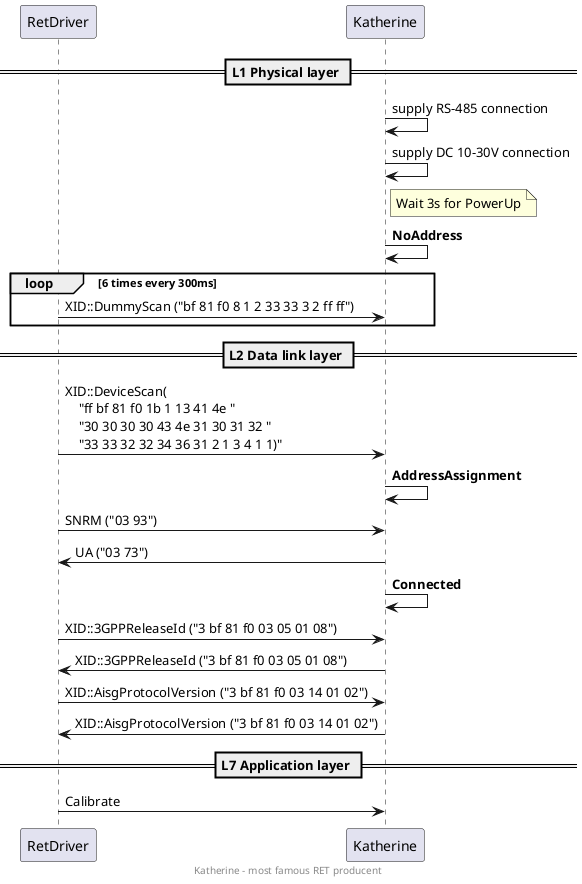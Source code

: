 @startuml

participant RetDriver
participant Katherine

== L1 Physical layer ==

Katherine -> Katherine : supply RS-485 connection
Katherine -> Katherine : supply DC 10-30V connection

note right Katherine
Wait 3s for PowerUp
end note
Katherine -> Katherine : **NoAddress**

loop 6 times every 300ms
    RetDriver -> Katherine : XID::DummyScan ("bf 81 f0 8 1 2 33 33 3 2 ff ff")
end

== L2 Data link layer ==

RetDriver -> Katherine : XID::DeviceScan( \n\
    "ff bf 81 f0 1b 1 13 41 4e " \n\
    "30 30 30 30 43 4e 31 30 31 32 " \n\
    "33 33 32 32 34 36 31 2 1 3 4 1 1)"
Katherine -> Katherine : **AddressAssignment**
RetDriver -> Katherine : SNRM ("03 93")
Katherine -> RetDriver : UA ("03 73")
Katherine -> Katherine : **Connected**

RetDriver -> Katherine : XID::3GPPReleaseId ("3 bf 81 f0 03 05 01 08")
Katherine -> RetDriver : XID::3GPPReleaseId ("3 bf 81 f0 03 05 01 08")
RetDriver -> Katherine : XID::AisgProtocolVersion ("3 bf 81 f0 03 14 01 02")
Katherine -> RetDriver : XID::AisgProtocolVersion ("3 bf 81 f0 03 14 01 02")

== L7 Application layer ==

RetDriver -> Katherine : Calibrate

footer Katherine - most famous RET producent

@enduml
